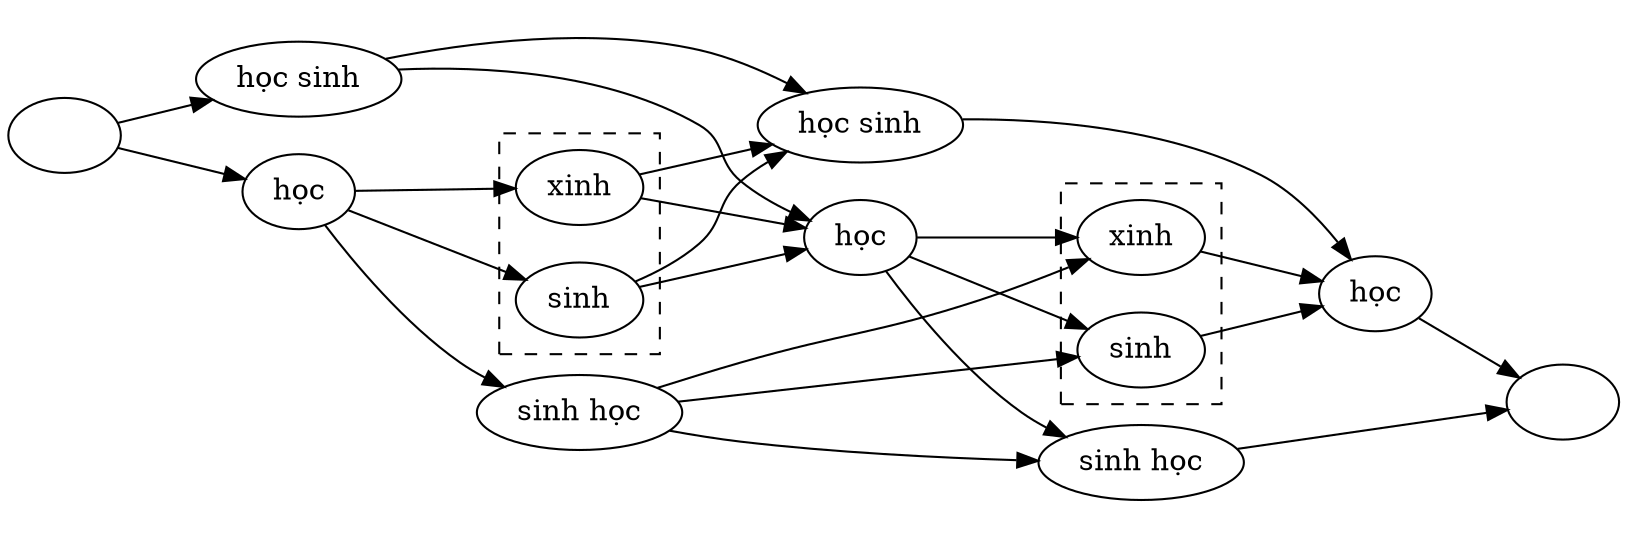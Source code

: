 digraph wordlattice {
	rankdir=LR
	fontname=arial;
	head [label=""];
	tail [label=""];
	style=invis;
	subgraph cluster_l1 {
		hoc1 [label="học"];
		hocsinh1 [label="học sinh"];
	}
	subgraph cluster_l2 {
		subgraph cluster_l21 {
		style=dashed;
		sinh2 [label="sinh"];
		xinh2 [label="xinh"];
		}
		sinhhoc2 [label="sinh học"];
	}
	subgraph cluster_l3 {
		hoc3 [label="học"];
		hocsinh3 [label="học sinh"];
	}
	subgraph cluster_l4 {
		subgraph cluster_l41 {
		style=dashed;
		sinh4 [label="sinh"];
		xinh4 [label="xinh"];
		}
		sinhhoc4 [label="sinh học"];
	}
	subgraph cluster_l5 {
		hoc5 [label="học"];
	}
	head -> hoc1;
	head -> hocsinh1;
	hoc1 -> {sinh2 sinhhoc2 xinh2};
	hocsinh1 -> { hoc3 hocsinh3};
	sinh2 -> { hoc3 hocsinh3};
	xinh2 -> {hoc3 hocsinh3};
	sinhhoc2 -> {sinh4 xinh4 sinhhoc4};
	hoc3 -> {sinh4 sinhhoc4 xinh4};
	hocsinh3 -> hoc5;
	sinh4 -> hoc5;
	xinh4 -> hoc5;
	sinhhoc4 -> tail;
	hoc5 -> tail;
}
